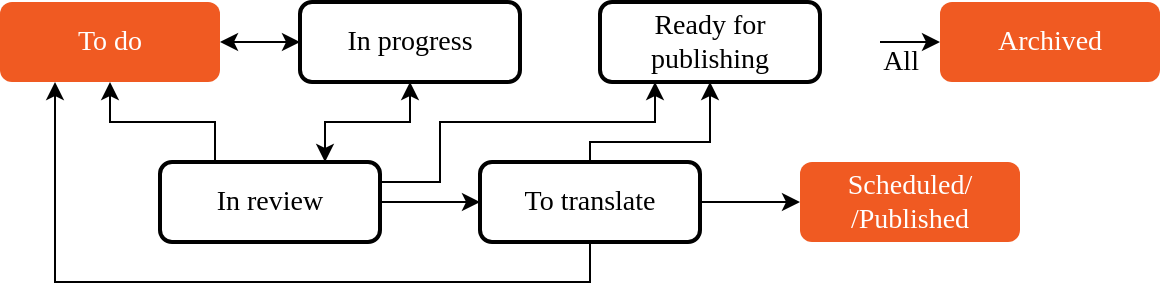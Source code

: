 <mxfile version="13.1.14" type="github">
  <diagram id="R6gZRPhrKNKfsel5mfTR" name="Page-1">
    <mxGraphModel dx="1422" dy="762" grid="1" gridSize="10" guides="1" tooltips="1" connect="1" arrows="1" fold="1" page="1" pageScale="1" pageWidth="850" pageHeight="1100" math="0" shadow="0" extFonts="GT Walsheim^https://docs.kontent.ai/fonts/GT-Walsheim-Regular.woff">
      <root>
        <mxCell id="0" />
        <mxCell id="1" parent="0" />
        <mxCell id="PjWOHpHIm77XOdcT1b0L-11" style="edgeStyle=orthogonalEdgeStyle;rounded=0;orthogonalLoop=1;jettySize=auto;html=1;entryX=0;entryY=0.5;entryDx=0;entryDy=0;startArrow=classic;startFill=1;fontFamily=GT Walsheim;fontStyle=0;fontSize=14;" parent="1" source="PjWOHpHIm77XOdcT1b0L-1" target="PjWOHpHIm77XOdcT1b0L-2" edge="1">
          <mxGeometry relative="1" as="geometry" />
        </mxCell>
        <mxCell id="PjWOHpHIm77XOdcT1b0L-12" style="edgeStyle=orthogonalEdgeStyle;rounded=0;orthogonalLoop=1;jettySize=auto;html=1;entryX=0.25;entryY=0;entryDx=0;entryDy=0;startArrow=classic;startFill=1;endArrow=none;endFill=0;fontFamily=GT Walsheim;fontStyle=0;fontSize=14;" parent="1" source="PjWOHpHIm77XOdcT1b0L-1" target="PjWOHpHIm77XOdcT1b0L-3" edge="1">
          <mxGeometry relative="1" as="geometry" />
        </mxCell>
        <mxCell id="PjWOHpHIm77XOdcT1b0L-1" value="To do" style="rounded=1;whiteSpace=wrap;html=1;fillColor=#F05A22;strokeColor=none;fontStyle=0;perimeterSpacing=0;shadow=0;glass=0;comic=0;strokeWidth=2;fontFamily=GT Walsheim;fontSize=14;fontColor=#FFFFFF;" parent="1" vertex="1">
          <mxGeometry x="10" y="10" width="110" height="40" as="geometry" />
        </mxCell>
        <mxCell id="PjWOHpHIm77XOdcT1b0L-13" style="edgeStyle=orthogonalEdgeStyle;rounded=0;orthogonalLoop=1;jettySize=auto;html=1;entryX=0.75;entryY=0;entryDx=0;entryDy=0;startArrow=classic;startFill=1;endArrow=classic;endFill=1;fontFamily=GT Walsheim;fontStyle=0;fontSize=14;" parent="1" source="PjWOHpHIm77XOdcT1b0L-2" target="PjWOHpHIm77XOdcT1b0L-3" edge="1">
          <mxGeometry relative="1" as="geometry" />
        </mxCell>
        <mxCell id="PjWOHpHIm77XOdcT1b0L-2" value="In progress" style="rounded=1;whiteSpace=wrap;html=1;fillColor=none;strokeColor=#000000;fontStyle=0;fontFamily=GT Walsheim;fontSize=14;strokeWidth=2;" parent="1" vertex="1">
          <mxGeometry x="160" y="10" width="110" height="40" as="geometry" />
        </mxCell>
        <mxCell id="PjWOHpHIm77XOdcT1b0L-14" style="edgeStyle=orthogonalEdgeStyle;rounded=0;orthogonalLoop=1;jettySize=auto;html=1;entryX=0;entryY=0.5;entryDx=0;entryDy=0;startArrow=none;startFill=0;endArrow=classic;endFill=1;fontFamily=GT Walsheim;fontStyle=0;fontSize=14;" parent="1" source="PjWOHpHIm77XOdcT1b0L-3" target="PjWOHpHIm77XOdcT1b0L-4" edge="1">
          <mxGeometry relative="1" as="geometry" />
        </mxCell>
        <mxCell id="PjWOHpHIm77XOdcT1b0L-15" style="edgeStyle=orthogonalEdgeStyle;rounded=0;orthogonalLoop=1;jettySize=auto;html=1;entryX=0.25;entryY=1;entryDx=0;entryDy=0;startArrow=none;startFill=0;endArrow=classic;endFill=1;fontFamily=GT Walsheim;fontStyle=0;fontSize=14;" parent="1" target="PjWOHpHIm77XOdcT1b0L-5" edge="1">
          <mxGeometry relative="1" as="geometry">
            <mxPoint x="200" y="100" as="sourcePoint" />
            <Array as="points">
              <mxPoint x="230" y="100" />
              <mxPoint x="230" y="70" />
              <mxPoint x="338" y="70" />
            </Array>
          </mxGeometry>
        </mxCell>
        <mxCell id="PjWOHpHIm77XOdcT1b0L-3" value="In review" style="rounded=1;whiteSpace=wrap;html=1;fillColor=none;strokeColor=#000000;fontStyle=0;fontFamily=GT Walsheim;fontSize=14;strokeWidth=2;" parent="1" vertex="1">
          <mxGeometry x="90" y="90" width="110" height="40" as="geometry" />
        </mxCell>
        <mxCell id="PjWOHpHIm77XOdcT1b0L-17" style="edgeStyle=orthogonalEdgeStyle;rounded=0;orthogonalLoop=1;jettySize=auto;html=1;entryX=0.25;entryY=1;entryDx=0;entryDy=0;startArrow=none;startFill=0;endArrow=classic;endFill=1;fontFamily=GT Walsheim;fontStyle=0;fontSize=14;" parent="1" source="PjWOHpHIm77XOdcT1b0L-4" target="PjWOHpHIm77XOdcT1b0L-1" edge="1">
          <mxGeometry relative="1" as="geometry">
            <Array as="points">
              <mxPoint x="305" y="150" />
              <mxPoint x="38" y="150" />
            </Array>
          </mxGeometry>
        </mxCell>
        <mxCell id="PjWOHpHIm77XOdcT1b0L-18" style="edgeStyle=orthogonalEdgeStyle;rounded=0;orthogonalLoop=1;jettySize=auto;html=1;entryX=0.5;entryY=1;entryDx=0;entryDy=0;startArrow=none;startFill=0;endArrow=classic;endFill=1;fontFamily=GT Walsheim;fontStyle=0;fontSize=14;" parent="1" source="PjWOHpHIm77XOdcT1b0L-4" target="PjWOHpHIm77XOdcT1b0L-5" edge="1">
          <mxGeometry relative="1" as="geometry">
            <Array as="points">
              <mxPoint x="305" y="80" />
              <mxPoint x="365" y="80" />
            </Array>
          </mxGeometry>
        </mxCell>
        <mxCell id="PjWOHpHIm77XOdcT1b0L-19" style="edgeStyle=orthogonalEdgeStyle;rounded=0;orthogonalLoop=1;jettySize=auto;html=1;entryX=0;entryY=0.5;entryDx=0;entryDy=0;startArrow=none;startFill=0;endArrow=classic;endFill=1;fontFamily=GT Walsheim;fontStyle=0;fontSize=14;" parent="1" source="PjWOHpHIm77XOdcT1b0L-4" target="PjWOHpHIm77XOdcT1b0L-6" edge="1">
          <mxGeometry relative="1" as="geometry" />
        </mxCell>
        <mxCell id="PjWOHpHIm77XOdcT1b0L-4" value="To translate" style="rounded=1;whiteSpace=wrap;html=1;fillColor=none;strokeColor=#000000;fontStyle=0;fontFamily=GT Walsheim;fontSize=14;strokeWidth=2;" parent="1" vertex="1">
          <mxGeometry x="250" y="90" width="110" height="40" as="geometry" />
        </mxCell>
        <mxCell id="PjWOHpHIm77XOdcT1b0L-5" value="Ready for publishing" style="rounded=1;whiteSpace=wrap;html=1;fillColor=none;strokeColor=#000000;fontStyle=0;fontFamily=GT Walsheim;fontSize=14;strokeWidth=2;" parent="1" vertex="1">
          <mxGeometry x="310" y="10" width="110" height="40" as="geometry" />
        </mxCell>
        <mxCell id="PjWOHpHIm77XOdcT1b0L-6" value="Scheduled/&lt;br style=&quot;font-size: 14px;&quot;&gt;/Published" style="rounded=1;whiteSpace=wrap;html=1;fillColor=#F05A22;strokeColor=none;fontStyle=0;strokeWidth=2;fontFamily=GT Walsheim;fontSize=14;fontColor=#FFFFFF;" parent="1" vertex="1">
          <mxGeometry x="410" y="90" width="110" height="40" as="geometry" />
        </mxCell>
        <mxCell id="PjWOHpHIm77XOdcT1b0L-16" value="" style="group;fontFamily=GT Walsheim;fontStyle=0;fontSize=14;" parent="1" vertex="1" connectable="0">
          <mxGeometry x="450" y="10" width="140" height="40" as="geometry" />
        </mxCell>
        <mxCell id="PjWOHpHIm77XOdcT1b0L-7" value="Archived" style="rounded=1;whiteSpace=wrap;html=1;fillColor=#F05A22;strokeColor=none;fontStyle=0;strokeWidth=2;fontFamily=GT Walsheim;fontSize=14;fontColor=#FFFFFF;" parent="PjWOHpHIm77XOdcT1b0L-16" vertex="1">
          <mxGeometry x="30" width="110" height="40" as="geometry" />
        </mxCell>
        <mxCell id="PjWOHpHIm77XOdcT1b0L-8" style="edgeStyle=orthogonalEdgeStyle;rounded=0;orthogonalLoop=1;jettySize=auto;html=1;entryX=0;entryY=0.5;entryDx=0;entryDy=0;fontFamily=GT Walsheim;fontStyle=0;fontSize=14;" parent="PjWOHpHIm77XOdcT1b0L-16" target="PjWOHpHIm77XOdcT1b0L-7" edge="1">
          <mxGeometry relative="1" as="geometry">
            <mxPoint y="20" as="sourcePoint" />
          </mxGeometry>
        </mxCell>
        <mxCell id="PjWOHpHIm77XOdcT1b0L-9" value="All" style="edgeLabel;html=1;align=center;verticalAlign=middle;resizable=0;points=[];fontFamily=GT Walsheim;fontStyle=0;fontSize=14;" parent="PjWOHpHIm77XOdcT1b0L-8" vertex="1" connectable="0">
          <mxGeometry x="0.006" y="3" relative="1" as="geometry">
            <mxPoint x="-5" y="13" as="offset" />
          </mxGeometry>
        </mxCell>
      </root>
    </mxGraphModel>
  </diagram>
</mxfile>
